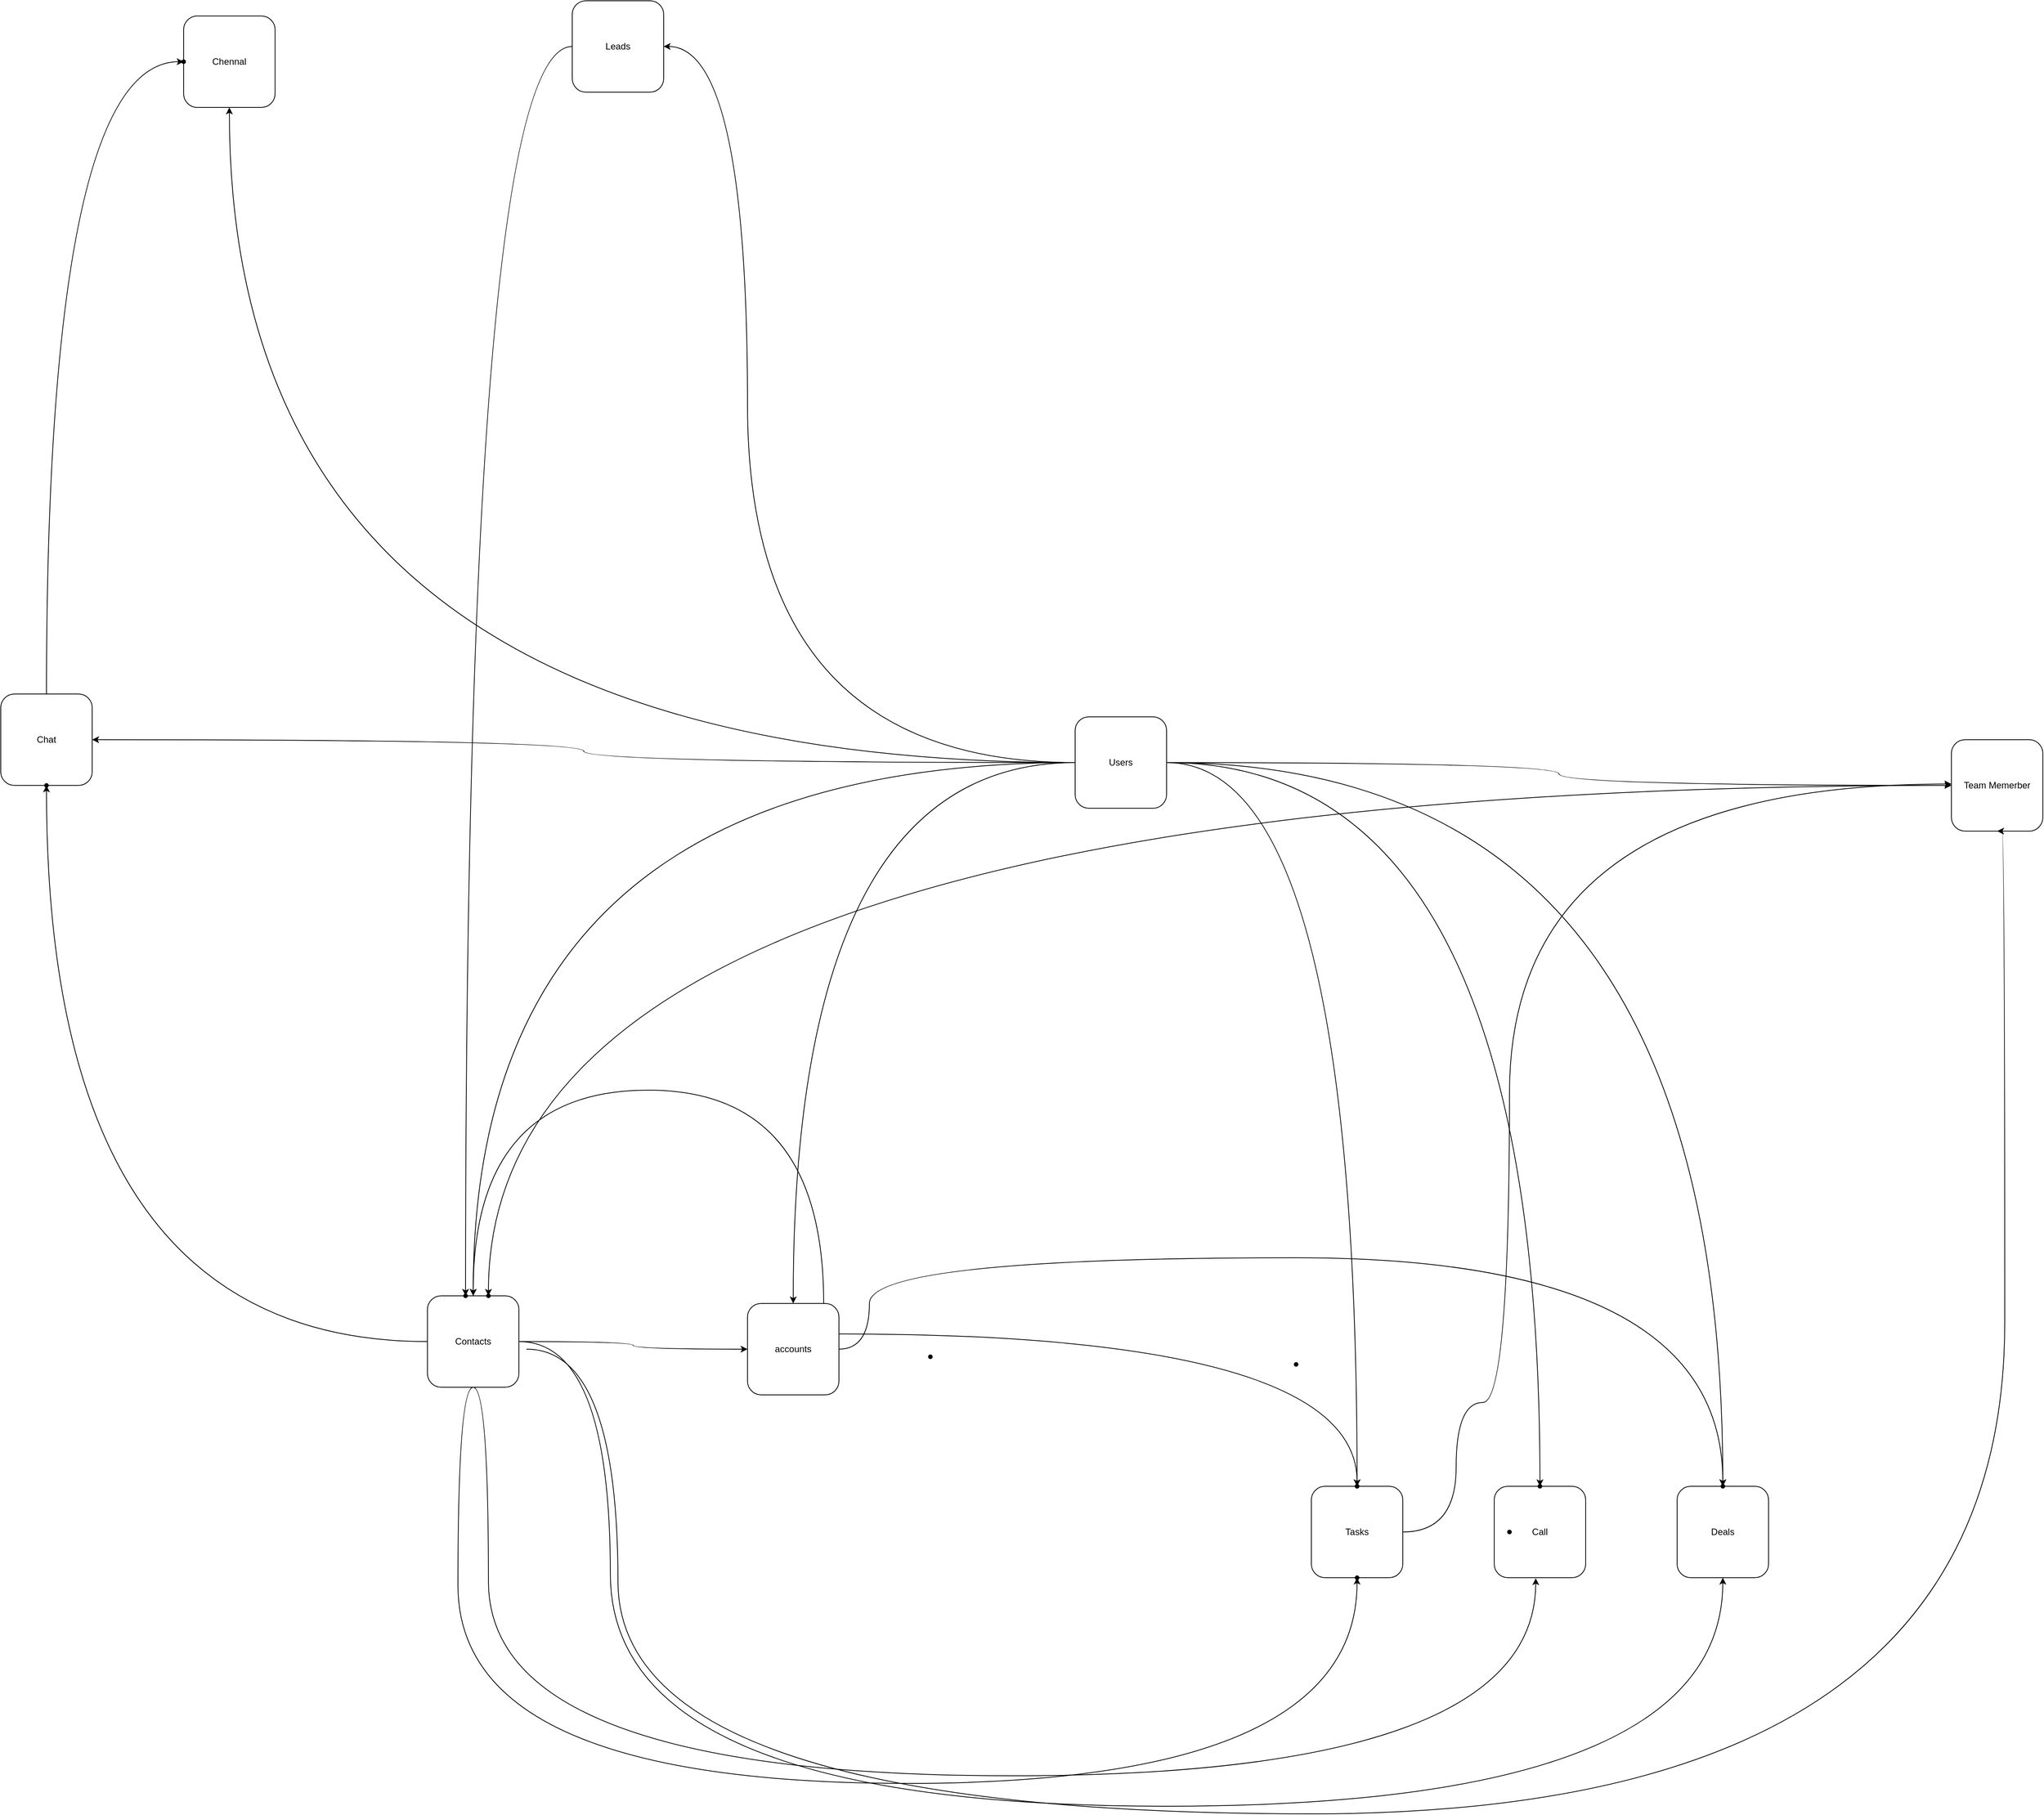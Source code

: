 <mxfile version="24.6.4" type="github">
  <diagram name="Page-1" id="xe6FdDCxon7nAGjAntPx">
    <mxGraphModel dx="4841" dy="2860" grid="1" gridSize="10" guides="1" tooltips="1" connect="1" arrows="1" fold="1" page="1" pageScale="1" pageWidth="827" pageHeight="1169" math="0" shadow="0">
      <root>
        <mxCell id="0" />
        <mxCell id="1" parent="0" />
        <mxCell id="6SfqZCDbHmzCfJXlGUAV-17" value="" style="edgeStyle=orthogonalEdgeStyle;curved=1;rounded=0;orthogonalLoop=1;jettySize=auto;html=1;entryX=0.5;entryY=0;entryDx=0;entryDy=0;" edge="1" parent="1" source="6SfqZCDbHmzCfJXlGUAV-1" target="6SfqZCDbHmzCfJXlGUAV-6">
          <mxGeometry relative="1" as="geometry" />
        </mxCell>
        <mxCell id="6SfqZCDbHmzCfJXlGUAV-19" value="" style="edgeStyle=orthogonalEdgeStyle;curved=1;rounded=0;orthogonalLoop=1;jettySize=auto;html=1;entryX=0.5;entryY=1;entryDx=0;entryDy=0;" edge="1" parent="1" source="6SfqZCDbHmzCfJXlGUAV-1" target="6SfqZCDbHmzCfJXlGUAV-2">
          <mxGeometry relative="1" as="geometry" />
        </mxCell>
        <mxCell id="6SfqZCDbHmzCfJXlGUAV-21" value="" style="edgeStyle=orthogonalEdgeStyle;curved=1;rounded=0;orthogonalLoop=1;jettySize=auto;html=1;" edge="1" parent="1" source="6SfqZCDbHmzCfJXlGUAV-1" target="6SfqZCDbHmzCfJXlGUAV-20">
          <mxGeometry relative="1" as="geometry" />
        </mxCell>
        <mxCell id="6SfqZCDbHmzCfJXlGUAV-23" value="" style="edgeStyle=orthogonalEdgeStyle;curved=1;rounded=0;orthogonalLoop=1;jettySize=auto;html=1;" edge="1" parent="1" source="6SfqZCDbHmzCfJXlGUAV-1" target="6SfqZCDbHmzCfJXlGUAV-22">
          <mxGeometry relative="1" as="geometry" />
        </mxCell>
        <mxCell id="6SfqZCDbHmzCfJXlGUAV-25" value="" style="edgeStyle=orthogonalEdgeStyle;curved=1;rounded=0;orthogonalLoop=1;jettySize=auto;html=1;" edge="1" parent="1" source="6SfqZCDbHmzCfJXlGUAV-1" target="6SfqZCDbHmzCfJXlGUAV-24">
          <mxGeometry relative="1" as="geometry" />
        </mxCell>
        <mxCell id="6SfqZCDbHmzCfJXlGUAV-41" value="" style="edgeStyle=orthogonalEdgeStyle;curved=1;rounded=0;orthogonalLoop=1;jettySize=auto;html=1;" edge="1" parent="1" source="6SfqZCDbHmzCfJXlGUAV-1" target="6SfqZCDbHmzCfJXlGUAV-40">
          <mxGeometry relative="1" as="geometry" />
        </mxCell>
        <mxCell id="6SfqZCDbHmzCfJXlGUAV-43" value="" style="edgeStyle=orthogonalEdgeStyle;curved=1;rounded=0;orthogonalLoop=1;jettySize=auto;html=1;" edge="1" parent="1" source="6SfqZCDbHmzCfJXlGUAV-1" target="6SfqZCDbHmzCfJXlGUAV-42">
          <mxGeometry relative="1" as="geometry" />
        </mxCell>
        <mxCell id="6SfqZCDbHmzCfJXlGUAV-48" value="" style="edgeStyle=orthogonalEdgeStyle;curved=1;rounded=0;orthogonalLoop=1;jettySize=auto;html=1;" edge="1" parent="1" source="6SfqZCDbHmzCfJXlGUAV-1" target="6SfqZCDbHmzCfJXlGUAV-47">
          <mxGeometry relative="1" as="geometry" />
        </mxCell>
        <mxCell id="6SfqZCDbHmzCfJXlGUAV-50" value="" style="edgeStyle=orthogonalEdgeStyle;curved=1;rounded=0;orthogonalLoop=1;jettySize=auto;html=1;" edge="1" parent="1" source="6SfqZCDbHmzCfJXlGUAV-1" target="6SfqZCDbHmzCfJXlGUAV-49">
          <mxGeometry relative="1" as="geometry">
            <Array as="points">
              <mxPoint x="-380" y="-30" />
              <mxPoint x="-380" y="-970" />
            </Array>
          </mxGeometry>
        </mxCell>
        <mxCell id="6SfqZCDbHmzCfJXlGUAV-1" value="Users" style="rounded=1;whiteSpace=wrap;html=1;" vertex="1" parent="1">
          <mxGeometry x="50" y="-90" width="120" height="120" as="geometry" />
        </mxCell>
        <mxCell id="6SfqZCDbHmzCfJXlGUAV-33" value="" style="edgeStyle=orthogonalEdgeStyle;curved=1;rounded=0;orthogonalLoop=1;jettySize=auto;html=1;" edge="1" parent="1" source="6SfqZCDbHmzCfJXlGUAV-2" target="6SfqZCDbHmzCfJXlGUAV-32">
          <mxGeometry relative="1" as="geometry">
            <Array as="points">
              <mxPoint x="420" y="720" />
            </Array>
          </mxGeometry>
        </mxCell>
        <mxCell id="6SfqZCDbHmzCfJXlGUAV-36" value="" style="edgeStyle=orthogonalEdgeStyle;curved=1;rounded=0;orthogonalLoop=1;jettySize=auto;html=1;entryX=0.5;entryY=0;entryDx=0;entryDy=0;" edge="1" parent="1" source="6SfqZCDbHmzCfJXlGUAV-2" target="6SfqZCDbHmzCfJXlGUAV-6">
          <mxGeometry relative="1" as="geometry">
            <mxPoint x="-280" y="580" as="targetPoint" />
            <Array as="points">
              <mxPoint x="-280" y="400" />
              <mxPoint x="-740" y="400" />
            </Array>
          </mxGeometry>
        </mxCell>
        <mxCell id="6SfqZCDbHmzCfJXlGUAV-2" value="accounts" style="rounded=1;whiteSpace=wrap;html=1;direction=west;" vertex="1" parent="1">
          <mxGeometry x="-380" y="680" width="120" height="120" as="geometry" />
        </mxCell>
        <mxCell id="6SfqZCDbHmzCfJXlGUAV-76" value="" style="edgeStyle=orthogonalEdgeStyle;curved=1;rounded=0;orthogonalLoop=1;jettySize=auto;html=1;" edge="1" parent="1" source="6SfqZCDbHmzCfJXlGUAV-3">
          <mxGeometry relative="1" as="geometry">
            <mxPoint x="1200" y="-1.818" as="targetPoint" />
            <Array as="points">
              <mxPoint x="550" y="980" />
              <mxPoint x="550" y="810" />
              <mxPoint x="620" y="810" />
            </Array>
          </mxGeometry>
        </mxCell>
        <mxCell id="6SfqZCDbHmzCfJXlGUAV-3" value="Tasks" style="rounded=1;whiteSpace=wrap;html=1;" vertex="1" parent="1">
          <mxGeometry x="360" y="920" width="120" height="120" as="geometry" />
        </mxCell>
        <mxCell id="6SfqZCDbHmzCfJXlGUAV-5" value="Deals" style="rounded=1;whiteSpace=wrap;html=1;" vertex="1" parent="1">
          <mxGeometry x="840" y="920" width="120" height="120" as="geometry" />
        </mxCell>
        <mxCell id="6SfqZCDbHmzCfJXlGUAV-27" value="" style="edgeStyle=orthogonalEdgeStyle;curved=1;rounded=0;orthogonalLoop=1;jettySize=auto;html=1;" edge="1" parent="1" source="6SfqZCDbHmzCfJXlGUAV-6" target="6SfqZCDbHmzCfJXlGUAV-2">
          <mxGeometry relative="1" as="geometry" />
        </mxCell>
        <mxCell id="6SfqZCDbHmzCfJXlGUAV-29" value="" style="edgeStyle=orthogonalEdgeStyle;curved=1;rounded=0;orthogonalLoop=1;jettySize=auto;html=1;entryX=0.5;entryY=1;entryDx=0;entryDy=0;" edge="1" parent="1" source="6SfqZCDbHmzCfJXlGUAV-6" target="6SfqZCDbHmzCfJXlGUAV-5">
          <mxGeometry relative="1" as="geometry">
            <Array as="points">
              <mxPoint x="-560" y="730" />
              <mxPoint x="-560" y="1340" />
              <mxPoint x="900" y="1340" />
            </Array>
          </mxGeometry>
        </mxCell>
        <mxCell id="6SfqZCDbHmzCfJXlGUAV-45" value="" style="edgeStyle=orthogonalEdgeStyle;curved=1;rounded=0;orthogonalLoop=1;jettySize=auto;html=1;" edge="1" parent="1" source="6SfqZCDbHmzCfJXlGUAV-6" target="6SfqZCDbHmzCfJXlGUAV-44">
          <mxGeometry relative="1" as="geometry" />
        </mxCell>
        <mxCell id="6SfqZCDbHmzCfJXlGUAV-6" value="Contacts" style="rounded=1;whiteSpace=wrap;html=1;" vertex="1" parent="1">
          <mxGeometry x="-800" y="670" width="120" height="120" as="geometry" />
        </mxCell>
        <mxCell id="6SfqZCDbHmzCfJXlGUAV-7" value="Call" style="rounded=1;whiteSpace=wrap;html=1;" vertex="1" parent="1">
          <mxGeometry x="600" y="920" width="120" height="120" as="geometry" />
        </mxCell>
        <mxCell id="6SfqZCDbHmzCfJXlGUAV-16" value="" style="shape=waypoint;sketch=0;size=6;pointerEvents=1;points=[];fillColor=default;resizable=0;rotatable=0;perimeter=centerPerimeter;snapToPoint=1;rounded=1;" vertex="1" parent="1">
          <mxGeometry x="330" y="750" width="20" height="20" as="geometry" />
        </mxCell>
        <mxCell id="6SfqZCDbHmzCfJXlGUAV-18" value="" style="shape=waypoint;sketch=0;size=6;pointerEvents=1;points=[];fillColor=default;resizable=0;rotatable=0;perimeter=centerPerimeter;snapToPoint=1;rounded=1;" vertex="1" parent="1">
          <mxGeometry x="-150" y="740" width="20" height="20" as="geometry" />
        </mxCell>
        <mxCell id="6SfqZCDbHmzCfJXlGUAV-20" value="" style="shape=waypoint;sketch=0;size=6;pointerEvents=1;points=[];fillColor=default;resizable=0;rotatable=0;perimeter=centerPerimeter;snapToPoint=1;rounded=1;" vertex="1" parent="1">
          <mxGeometry x="890" y="910" width="20" height="20" as="geometry" />
        </mxCell>
        <mxCell id="6SfqZCDbHmzCfJXlGUAV-22" value="" style="shape=waypoint;sketch=0;size=6;pointerEvents=1;points=[];fillColor=default;resizable=0;rotatable=0;perimeter=centerPerimeter;snapToPoint=1;rounded=1;" vertex="1" parent="1">
          <mxGeometry x="650" y="910" width="20" height="20" as="geometry" />
        </mxCell>
        <mxCell id="6SfqZCDbHmzCfJXlGUAV-24" value="" style="shape=waypoint;sketch=0;size=6;pointerEvents=1;points=[];fillColor=default;resizable=0;rotatable=0;perimeter=centerPerimeter;snapToPoint=1;rounded=1;" vertex="1" parent="1">
          <mxGeometry x="410" y="910" width="20" height="20" as="geometry" />
        </mxCell>
        <mxCell id="6SfqZCDbHmzCfJXlGUAV-28" value="" style="shape=waypoint;sketch=0;size=6;pointerEvents=1;points=[];fillColor=default;resizable=0;rotatable=0;perimeter=centerPerimeter;snapToPoint=1;rounded=1;" vertex="1" parent="1">
          <mxGeometry x="410" y="1030" width="20" height="20" as="geometry" />
        </mxCell>
        <mxCell id="6SfqZCDbHmzCfJXlGUAV-30" value="" style="edgeStyle=orthogonalEdgeStyle;curved=1;rounded=0;orthogonalLoop=1;jettySize=auto;html=1;entryX=0.454;entryY=1.006;entryDx=0;entryDy=0;exitX=0.5;exitY=1;exitDx=0;exitDy=0;entryPerimeter=0;" edge="1" parent="1" source="6SfqZCDbHmzCfJXlGUAV-6" target="6SfqZCDbHmzCfJXlGUAV-7">
          <mxGeometry relative="1" as="geometry">
            <mxPoint x="-330" y="880" as="sourcePoint" />
            <mxPoint x="910" y="1050" as="targetPoint" />
            <Array as="points">
              <mxPoint x="-720" y="790" />
              <mxPoint x="-720" y="1300" />
              <mxPoint x="654" y="1300" />
            </Array>
          </mxGeometry>
        </mxCell>
        <mxCell id="6SfqZCDbHmzCfJXlGUAV-31" value="" style="edgeStyle=orthogonalEdgeStyle;curved=1;rounded=0;orthogonalLoop=1;jettySize=auto;html=1;entryX=0.405;entryY=0.809;entryDx=0;entryDy=0;exitX=0.5;exitY=1;exitDx=0;exitDy=0;entryPerimeter=0;" edge="1" parent="1" source="6SfqZCDbHmzCfJXlGUAV-6" target="6SfqZCDbHmzCfJXlGUAV-28">
          <mxGeometry relative="1" as="geometry">
            <mxPoint x="-330" y="880" as="sourcePoint" />
            <mxPoint x="664" y="1051" as="targetPoint" />
            <Array as="points">
              <mxPoint x="-760" y="790" />
              <mxPoint x="-760" y="1310" />
              <mxPoint x="420" y="1310" />
            </Array>
          </mxGeometry>
        </mxCell>
        <mxCell id="6SfqZCDbHmzCfJXlGUAV-32" value="" style="shape=waypoint;sketch=0;size=6;pointerEvents=1;points=[];fillColor=default;resizable=0;rotatable=0;perimeter=centerPerimeter;snapToPoint=1;rounded=1;" vertex="1" parent="1">
          <mxGeometry x="410" y="910" width="20" height="20" as="geometry" />
        </mxCell>
        <mxCell id="6SfqZCDbHmzCfJXlGUAV-34" value="" style="edgeStyle=orthogonalEdgeStyle;curved=1;rounded=0;orthogonalLoop=1;jettySize=auto;html=1;exitX=0;exitY=0.5;exitDx=0;exitDy=0;" edge="1" parent="1" source="6SfqZCDbHmzCfJXlGUAV-2" target="6SfqZCDbHmzCfJXlGUAV-20">
          <mxGeometry relative="1" as="geometry">
            <mxPoint x="-70" y="820" as="sourcePoint" />
            <mxPoint x="430" y="930" as="targetPoint" />
            <Array as="points">
              <mxPoint x="-220" y="620" />
              <mxPoint x="900" y="620" />
            </Array>
          </mxGeometry>
        </mxCell>
        <mxCell id="6SfqZCDbHmzCfJXlGUAV-66" value="" style="edgeStyle=orthogonalEdgeStyle;curved=1;rounded=0;orthogonalLoop=1;jettySize=auto;html=1;" edge="1" parent="1" source="6SfqZCDbHmzCfJXlGUAV-40" target="6SfqZCDbHmzCfJXlGUAV-65">
          <mxGeometry relative="1" as="geometry" />
        </mxCell>
        <mxCell id="6SfqZCDbHmzCfJXlGUAV-40" value="Team Memerber" style="rounded=1;whiteSpace=wrap;html=1;" vertex="1" parent="1">
          <mxGeometry x="1200" y="-60" width="120" height="120" as="geometry" />
        </mxCell>
        <mxCell id="6SfqZCDbHmzCfJXlGUAV-64" value="" style="edgeStyle=orthogonalEdgeStyle;curved=1;rounded=0;orthogonalLoop=1;jettySize=auto;html=1;" edge="1" parent="1" source="6SfqZCDbHmzCfJXlGUAV-42" target="6SfqZCDbHmzCfJXlGUAV-63">
          <mxGeometry relative="1" as="geometry">
            <Array as="points">
              <mxPoint x="-1300" y="-950" />
            </Array>
          </mxGeometry>
        </mxCell>
        <mxCell id="6SfqZCDbHmzCfJXlGUAV-42" value="Chat" style="rounded=1;whiteSpace=wrap;html=1;" vertex="1" parent="1">
          <mxGeometry x="-1360" y="-120" width="120" height="120" as="geometry" />
        </mxCell>
        <mxCell id="6SfqZCDbHmzCfJXlGUAV-44" value="" style="shape=waypoint;sketch=0;size=6;pointerEvents=1;points=[];fillColor=default;resizable=0;rotatable=0;perimeter=centerPerimeter;snapToPoint=1;rounded=1;" vertex="1" parent="1">
          <mxGeometry x="-1310" y="-10" width="20" height="20" as="geometry" />
        </mxCell>
        <mxCell id="6SfqZCDbHmzCfJXlGUAV-47" value="Chennal" style="rounded=1;whiteSpace=wrap;html=1;" vertex="1" parent="1">
          <mxGeometry x="-1120" y="-1010" width="120" height="120" as="geometry" />
        </mxCell>
        <mxCell id="6SfqZCDbHmzCfJXlGUAV-54" value="" style="edgeStyle=orthogonalEdgeStyle;curved=1;rounded=0;orthogonalLoop=1;jettySize=auto;html=1;" edge="1" parent="1" source="6SfqZCDbHmzCfJXlGUAV-49" target="6SfqZCDbHmzCfJXlGUAV-53">
          <mxGeometry relative="1" as="geometry" />
        </mxCell>
        <mxCell id="6SfqZCDbHmzCfJXlGUAV-49" value="Leads" style="rounded=1;whiteSpace=wrap;html=1;" vertex="1" parent="1">
          <mxGeometry x="-610" y="-1030" width="120" height="120" as="geometry" />
        </mxCell>
        <mxCell id="6SfqZCDbHmzCfJXlGUAV-53" value="" style="shape=waypoint;sketch=0;size=6;pointerEvents=1;points=[];fillColor=default;resizable=0;rotatable=0;perimeter=centerPerimeter;snapToPoint=1;rounded=1;" vertex="1" parent="1">
          <mxGeometry x="-760" y="660" width="20" height="20" as="geometry" />
        </mxCell>
        <mxCell id="6SfqZCDbHmzCfJXlGUAV-63" value="" style="shape=waypoint;sketch=0;size=6;pointerEvents=1;points=[];fillColor=default;resizable=0;rotatable=0;perimeter=centerPerimeter;snapToPoint=1;rounded=1;" vertex="1" parent="1">
          <mxGeometry x="-1130" y="-960" width="20" height="20" as="geometry" />
        </mxCell>
        <mxCell id="6SfqZCDbHmzCfJXlGUAV-65" value="" style="shape=waypoint;sketch=0;size=6;pointerEvents=1;points=[];fillColor=default;resizable=0;rotatable=0;perimeter=centerPerimeter;snapToPoint=1;rounded=1;" vertex="1" parent="1">
          <mxGeometry x="-730" y="660" width="20" height="20" as="geometry" />
        </mxCell>
        <mxCell id="6SfqZCDbHmzCfJXlGUAV-74" value="" style="edgeStyle=orthogonalEdgeStyle;curved=1;rounded=0;orthogonalLoop=1;jettySize=auto;html=1;entryX=0.5;entryY=1;entryDx=0;entryDy=0;" edge="1" parent="1" target="6SfqZCDbHmzCfJXlGUAV-40">
          <mxGeometry relative="1" as="geometry">
            <mxPoint x="-670" y="740" as="sourcePoint" />
            <mxPoint x="910" y="1050" as="targetPoint" />
            <Array as="points">
              <mxPoint x="-550" y="740" />
              <mxPoint x="-550" y="1350" />
              <mxPoint x="1270" y="1350" />
              <mxPoint x="1270" y="60" />
            </Array>
          </mxGeometry>
        </mxCell>
        <mxCell id="6SfqZCDbHmzCfJXlGUAV-75" value="" style="shape=waypoint;sketch=0;size=6;pointerEvents=1;points=[];fillColor=default;resizable=0;rotatable=0;perimeter=centerPerimeter;snapToPoint=1;rounded=1;" vertex="1" parent="1">
          <mxGeometry x="610" y="970" width="20" height="20" as="geometry" />
        </mxCell>
      </root>
    </mxGraphModel>
  </diagram>
</mxfile>
